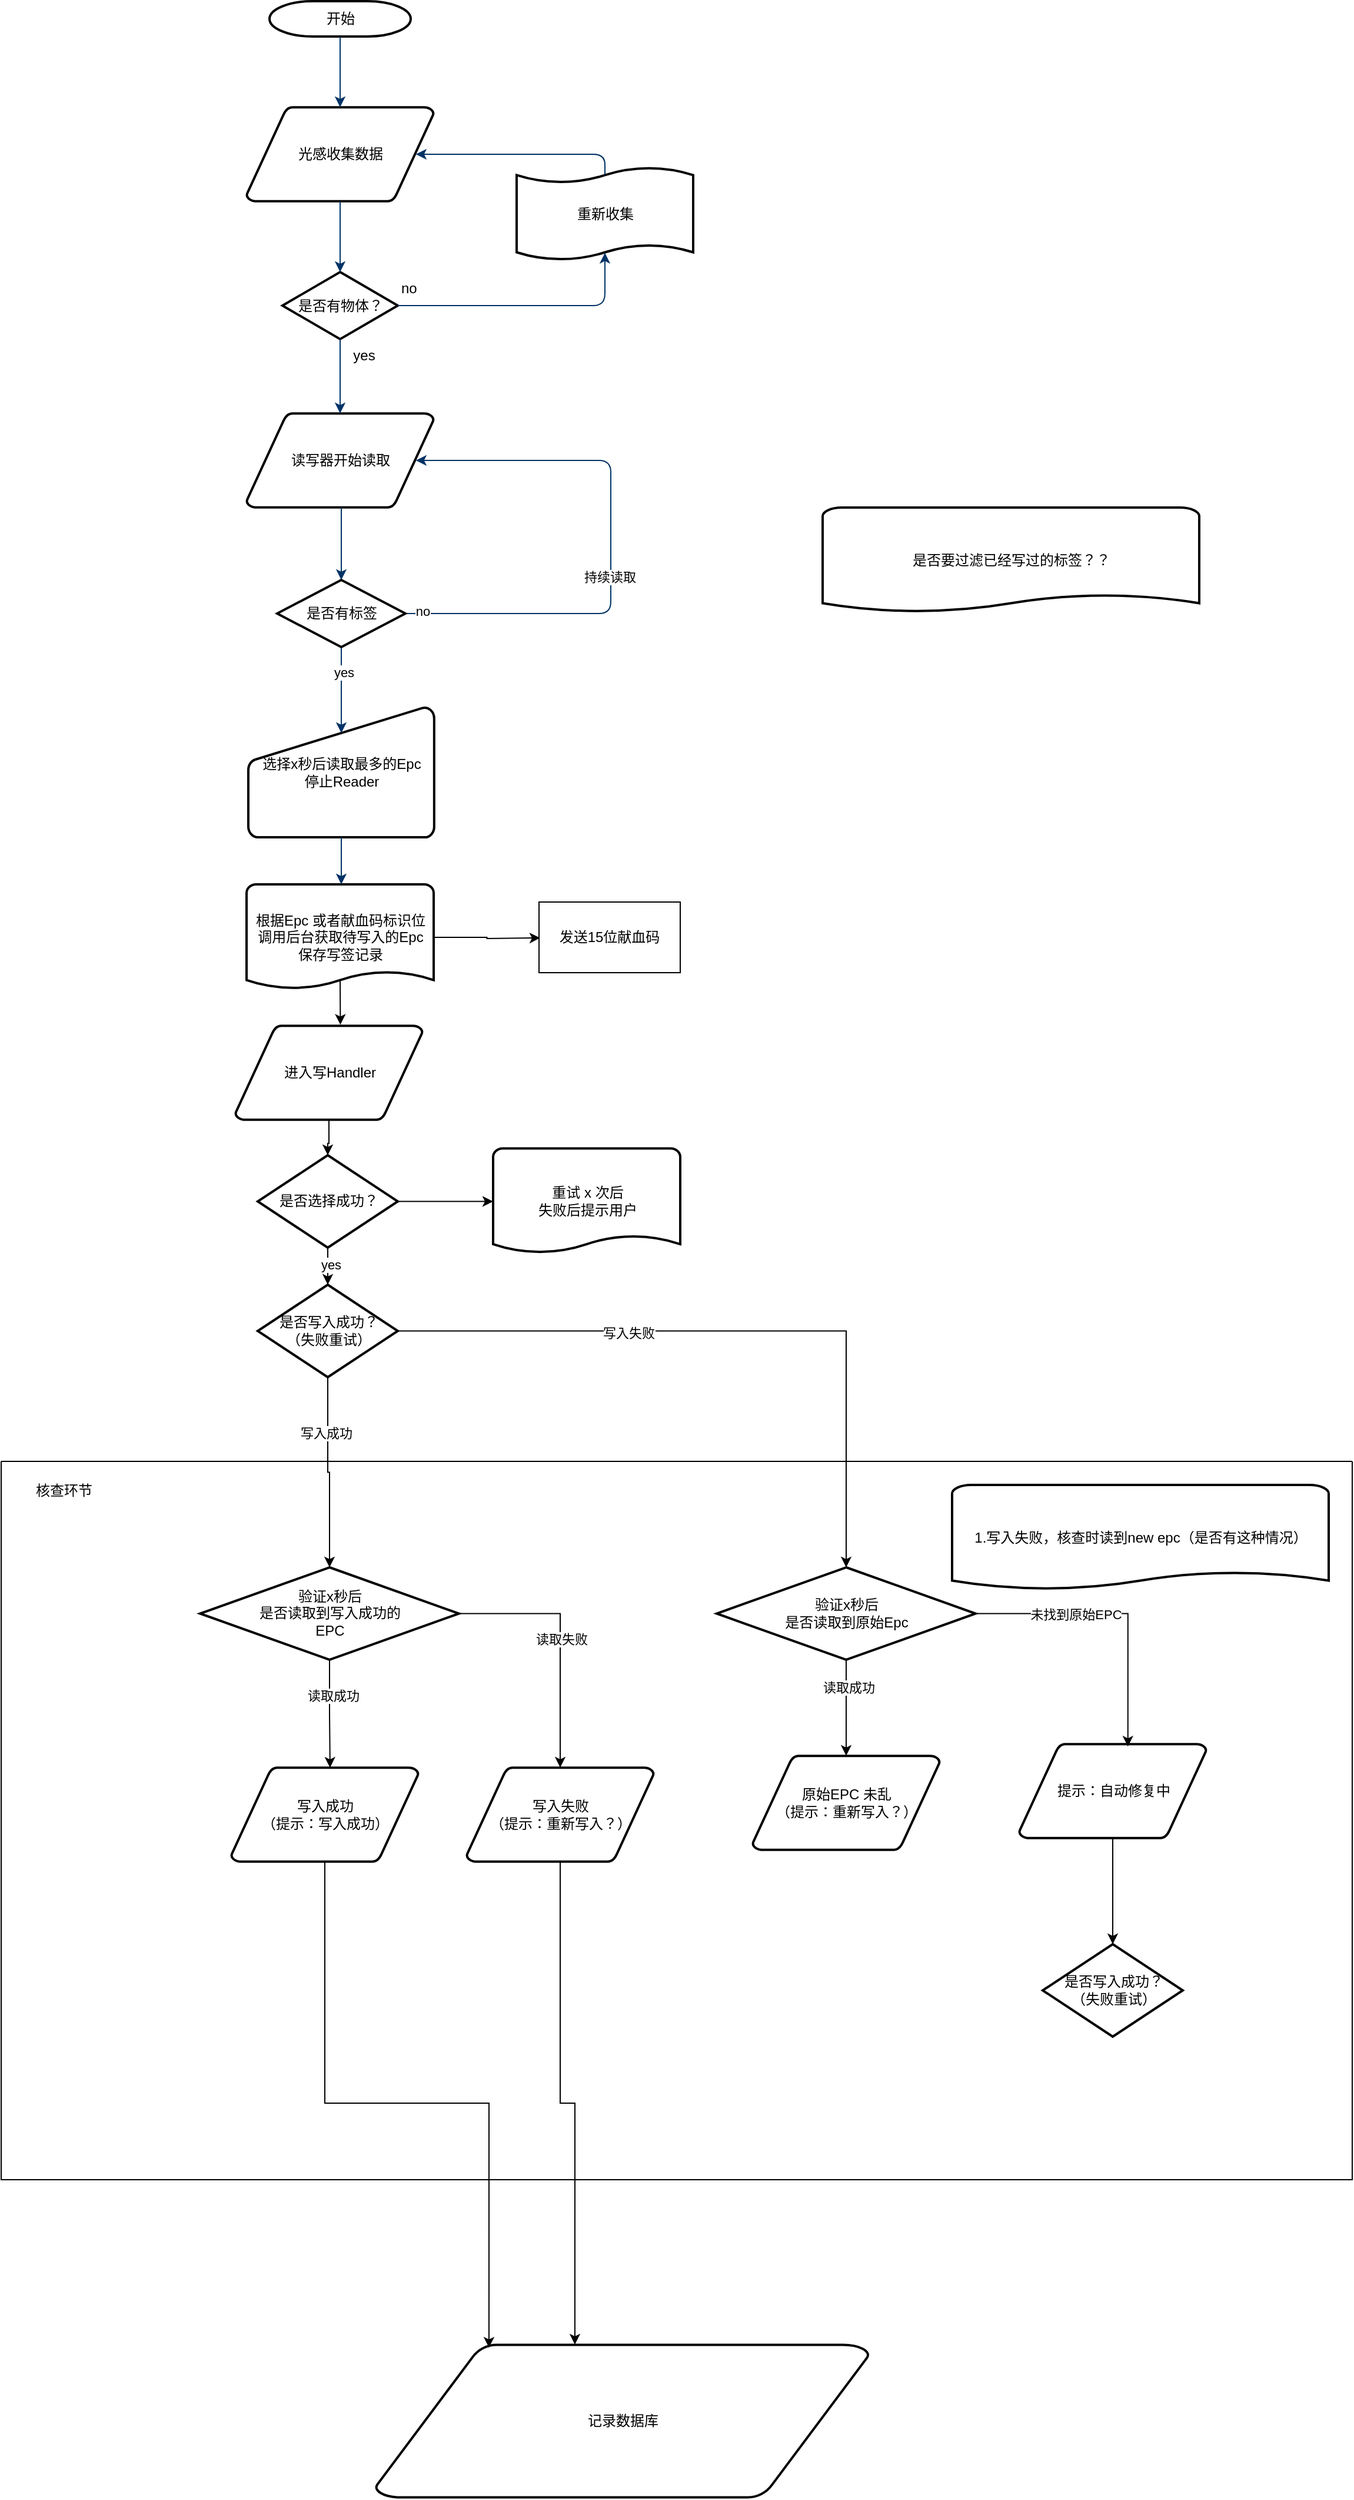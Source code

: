 <mxfile version="25.0.3">
  <diagram id="6a731a19-8d31-9384-78a2-239565b7b9f0" name="Page-1">
    <mxGraphModel dx="1333" dy="914" grid="1" gridSize="10" guides="1" tooltips="1" connect="1" arrows="1" fold="1" page="1" pageScale="1" pageWidth="1169" pageHeight="827" background="none" math="0" shadow="0">
      <root>
        <mxCell id="0" />
        <mxCell id="1" parent="0" />
        <mxCell id="2" value="开始" style="shape=mxgraph.flowchart.terminator;strokeWidth=2;gradientColor=none;gradientDirection=north;fontStyle=0;html=1;" parent="1" vertex="1">
          <mxGeometry x="260" y="160" width="120" height="30" as="geometry" />
        </mxCell>
        <mxCell id="4" value="读写器开始读取" style="shape=mxgraph.flowchart.data;strokeWidth=2;gradientColor=none;gradientDirection=north;fontStyle=0;html=1;" parent="1" vertex="1">
          <mxGeometry x="240.5" y="510" width="159" height="80" as="geometry" />
        </mxCell>
        <mxCell id="5" value="光感收集数据" style="shape=mxgraph.flowchart.data;strokeWidth=2;gradientColor=none;gradientDirection=north;fontStyle=0;html=1;" parent="1" vertex="1">
          <mxGeometry x="240.5" y="250" width="159" height="80" as="geometry" />
        </mxCell>
        <mxCell id="6" value="是否有物体？" style="shape=mxgraph.flowchart.decision;strokeWidth=2;gradientColor=none;gradientDirection=north;fontStyle=0;html=1;" parent="1" vertex="1">
          <mxGeometry x="271" y="390" width="98" height="57" as="geometry" />
        </mxCell>
        <mxCell id="7" style="fontStyle=1;strokeColor=#003366;strokeWidth=1;html=1;entryX=0.5;entryY=0;entryDx=0;entryDy=0;entryPerimeter=0;" parent="1" source="2" target="5" edge="1">
          <mxGeometry relative="1" as="geometry">
            <mxPoint x="320" y="130" as="targetPoint" />
          </mxGeometry>
        </mxCell>
        <mxCell id="9" style="entryX=0.5;entryY=0;entryPerimeter=0;fontStyle=1;strokeColor=#003366;strokeWidth=1;html=1;" parent="1" source="5" target="6" edge="1">
          <mxGeometry relative="1" as="geometry" />
        </mxCell>
        <mxCell id="10" value="" style="edgeStyle=elbowEdgeStyle;elbow=horizontal;entryX=0.5;entryY=0.91;entryPerimeter=0;exitX=1;exitY=0.5;exitPerimeter=0;fontStyle=1;strokeColor=#003366;strokeWidth=1;html=1;" parent="1" source="6" target="51" edge="1">
          <mxGeometry x="381" y="28.5" width="100" height="100" as="geometry">
            <mxPoint x="750" y="447" as="sourcePoint" />
            <mxPoint x="765.395" y="318.5" as="targetPoint" />
            <Array as="points">
              <mxPoint x="545" y="400" />
            </Array>
          </mxGeometry>
        </mxCell>
        <mxCell id="11" value="no" style="text;fontStyle=0;html=1;strokeColor=none;gradientColor=none;fillColor=none;strokeWidth=2;" parent="1" vertex="1">
          <mxGeometry x="370" y="390" width="40" height="26" as="geometry" />
        </mxCell>
        <mxCell id="12" value="" style="edgeStyle=elbowEdgeStyle;elbow=horizontal;fontColor=#001933;fontStyle=1;strokeColor=#003366;strokeWidth=1;html=1;" parent="1" source="6" target="4" edge="1">
          <mxGeometry width="100" height="100" as="geometry">
            <mxPoint y="100" as="sourcePoint" />
            <mxPoint x="100" as="targetPoint" />
          </mxGeometry>
        </mxCell>
        <mxCell id="14" value="yes" style="text;fontStyle=0;html=1;strokeColor=none;gradientColor=none;fillColor=none;strokeWidth=2;align=center;" parent="1" vertex="1">
          <mxGeometry x="320" y="447" width="40" height="26" as="geometry" />
        </mxCell>
        <mxCell id="17" value="" style="edgeStyle=elbowEdgeStyle;elbow=horizontal;fontStyle=1;strokeColor=#003366;strokeWidth=1;html=1;entryX=0.5;entryY=0;entryDx=0;entryDy=0;entryPerimeter=0;" parent="1" source="4" target="-VFkh3BsfnPw2SD_qIt7-55" edge="1">
          <mxGeometry width="100" height="100" as="geometry">
            <mxPoint y="100" as="sourcePoint" />
            <mxPoint x="320.167" y="640" as="targetPoint" />
          </mxGeometry>
        </mxCell>
        <mxCell id="19" value="" style="edgeStyle=elbowEdgeStyle;elbow=vertical;exitX=1;exitY=0.5;exitPerimeter=0;fontStyle=1;strokeColor=#003366;strokeWidth=1;html=1;exitDx=0;exitDy=0;entryX=0.905;entryY=0.5;entryDx=0;entryDy=0;entryPerimeter=0;" parent="1" source="-VFkh3BsfnPw2SD_qIt7-55" target="4" edge="1">
          <mxGeometry width="100" height="100" as="geometry">
            <mxPoint x="384.395" y="680" as="sourcePoint" />
            <mxPoint x="480" y="680" as="targetPoint" />
            <Array as="points">
              <mxPoint x="550" y="620" />
            </Array>
          </mxGeometry>
        </mxCell>
        <mxCell id="-VFkh3BsfnPw2SD_qIt7-57" value="持续读取" style="edgeLabel;html=1;align=center;verticalAlign=middle;resizable=0;points=[];" parent="19" vertex="1" connectable="0">
          <mxGeometry relative="1" as="geometry">
            <mxPoint x="-1" y="29" as="offset" />
          </mxGeometry>
        </mxCell>
        <mxCell id="-VFkh3BsfnPw2SD_qIt7-58" value="no" style="edgeLabel;html=1;align=center;verticalAlign=middle;resizable=0;points=[];" parent="19" vertex="1" connectable="0">
          <mxGeometry relative="1" as="geometry">
            <mxPoint x="-160" y="58" as="offset" />
          </mxGeometry>
        </mxCell>
        <mxCell id="20" value="选择x秒后读取最多的Epc&lt;br&gt;停止Reader" style="shape=mxgraph.flowchart.manual_input;strokeWidth=2;gradientColor=none;gradientDirection=north;fontStyle=0;html=1;" parent="1" vertex="1">
          <mxGeometry x="242" y="760" width="158" height="110" as="geometry" />
        </mxCell>
        <mxCell id="21" value="" style="edgeStyle=elbowEdgeStyle;elbow=horizontal;entryX=0.5;entryY=0.195;entryPerimeter=0;fontStyle=1;strokeColor=#003366;strokeWidth=1;html=1;exitX=0.5;exitY=1;exitDx=0;exitDy=0;exitPerimeter=0;" parent="1" source="-VFkh3BsfnPw2SD_qIt7-55" target="20" edge="1">
          <mxGeometry width="100" height="100" as="geometry">
            <mxPoint x="321" y="720" as="sourcePoint" />
            <mxPoint x="100" as="targetPoint" />
          </mxGeometry>
        </mxCell>
        <mxCell id="-VFkh3BsfnPw2SD_qIt7-59" value="yes" style="edgeLabel;html=1;align=center;verticalAlign=middle;resizable=0;points=[];" parent="21" vertex="1" connectable="0">
          <mxGeometry relative="1" as="geometry">
            <mxPoint x="2" y="-15" as="offset" />
          </mxGeometry>
        </mxCell>
        <mxCell id="5l99on6ANd_aUowF-hH1-82" style="edgeStyle=orthogonalEdgeStyle;rounded=0;orthogonalLoop=1;jettySize=auto;html=1;exitX=1;exitY=0.5;exitDx=0;exitDy=0;exitPerimeter=0;" parent="1" source="22" edge="1">
          <mxGeometry relative="1" as="geometry">
            <mxPoint x="490" y="955.476" as="targetPoint" />
          </mxGeometry>
        </mxCell>
        <mxCell id="22" value="根据Epc 或者献血码标识位&lt;br&gt;&lt;div&gt;调用后台获取待写入的Epc&lt;br&gt;保存写签记录&lt;/div&gt;" style="shape=mxgraph.flowchart.document;strokeWidth=2;gradientColor=none;gradientDirection=north;fontStyle=0;html=1;" parent="1" vertex="1">
          <mxGeometry x="240.5" y="910" width="159" height="90" as="geometry" />
        </mxCell>
        <mxCell id="23" value="" style="edgeStyle=elbowEdgeStyle;elbow=horizontal;exitX=0.5;exitY=1;exitPerimeter=0;fontStyle=1;strokeColor=#003366;strokeWidth=1;html=1;" parent="1" source="20" target="22" edge="1">
          <mxGeometry width="100" height="100" as="geometry">
            <mxPoint y="100" as="sourcePoint" />
            <mxPoint x="100" as="targetPoint" />
          </mxGeometry>
        </mxCell>
        <mxCell id="51" value="重新收集" style="shape=mxgraph.flowchart.paper_tape;strokeWidth=2;gradientColor=none;gradientDirection=north;fontStyle=0;html=1;" parent="1" vertex="1">
          <mxGeometry x="470" y="300" width="150" height="81" as="geometry" />
        </mxCell>
        <mxCell id="52" value="" style="edgeStyle=elbowEdgeStyle;elbow=horizontal;exitX=0.5;exitY=0.09;exitPerimeter=0;entryX=0.905;entryY=0.5;entryPerimeter=0;fontStyle=1;strokeColor=#003366;strokeWidth=1;html=1;" parent="1" source="51" target="5" edge="1">
          <mxGeometry width="100" height="100" as="geometry">
            <mxPoint y="100" as="sourcePoint" />
            <mxPoint x="100" as="targetPoint" />
            <Array as="points">
              <mxPoint x="545" y="300" />
            </Array>
          </mxGeometry>
        </mxCell>
        <mxCell id="-VFkh3BsfnPw2SD_qIt7-55" value="是否有标签" style="shape=mxgraph.flowchart.decision;strokeWidth=2;gradientColor=none;gradientDirection=north;fontStyle=0;html=1;" parent="1" vertex="1">
          <mxGeometry x="266.5" y="651.5" width="109" height="57" as="geometry" />
        </mxCell>
        <mxCell id="-VFkh3BsfnPw2SD_qIt7-71" style="edgeStyle=orthogonalEdgeStyle;rounded=0;orthogonalLoop=1;jettySize=auto;html=1;" parent="1" source="-VFkh3BsfnPw2SD_qIt7-65" target="-VFkh3BsfnPw2SD_qIt7-67" edge="1">
          <mxGeometry relative="1" as="geometry" />
        </mxCell>
        <mxCell id="-VFkh3BsfnPw2SD_qIt7-65" value="进入写Handler" style="shape=mxgraph.flowchart.data;strokeWidth=2;gradientColor=none;gradientDirection=north;fontStyle=0;html=1;" parent="1" vertex="1">
          <mxGeometry x="231" y="1030" width="159" height="80" as="geometry" />
        </mxCell>
        <mxCell id="-VFkh3BsfnPw2SD_qIt7-66" style="edgeStyle=orthogonalEdgeStyle;rounded=0;orthogonalLoop=1;jettySize=auto;html=1;entryX=0.561;entryY=-0.01;entryDx=0;entryDy=0;entryPerimeter=0;exitX=0.5;exitY=0.9;exitDx=0;exitDy=0;exitPerimeter=0;" parent="1" source="22" target="-VFkh3BsfnPw2SD_qIt7-65" edge="1">
          <mxGeometry relative="1" as="geometry" />
        </mxCell>
        <mxCell id="-VFkh3BsfnPw2SD_qIt7-67" value="是否选择成功？" style="shape=mxgraph.flowchart.decision;strokeWidth=2;gradientColor=none;gradientDirection=north;fontStyle=0;html=1;" parent="1" vertex="1">
          <mxGeometry x="250" y="1140" width="119" height="78.5" as="geometry" />
        </mxCell>
        <mxCell id="-VFkh3BsfnPw2SD_qIt7-68" value="重试 x 次后&lt;div&gt;失败后提示用户&lt;/div&gt;" style="shape=mxgraph.flowchart.document;strokeWidth=2;gradientColor=none;gradientDirection=north;fontStyle=0;html=1;" parent="1" vertex="1">
          <mxGeometry x="450" y="1134.25" width="159" height="90" as="geometry" />
        </mxCell>
        <mxCell id="-VFkh3BsfnPw2SD_qIt7-69" value="是否写入成功？&lt;br&gt;（失败重试）" style="shape=mxgraph.flowchart.decision;strokeWidth=2;gradientColor=none;gradientDirection=north;fontStyle=0;html=1;" parent="1" vertex="1">
          <mxGeometry x="250" y="1250" width="119" height="78.5" as="geometry" />
        </mxCell>
        <mxCell id="-VFkh3BsfnPw2SD_qIt7-70" value="验证x秒后&lt;br&gt;是否读取到写入成功的&lt;div&gt;EPC&lt;/div&gt;" style="shape=mxgraph.flowchart.decision;strokeWidth=2;gradientColor=none;gradientDirection=north;fontStyle=0;html=1;" parent="1" vertex="1">
          <mxGeometry x="201" y="1490" width="220" height="78.5" as="geometry" />
        </mxCell>
        <mxCell id="-VFkh3BsfnPw2SD_qIt7-75" style="edgeStyle=orthogonalEdgeStyle;rounded=0;orthogonalLoop=1;jettySize=auto;html=1;entryX=0.5;entryY=0;entryDx=0;entryDy=0;entryPerimeter=0;" parent="1" source="-VFkh3BsfnPw2SD_qIt7-67" target="-VFkh3BsfnPw2SD_qIt7-69" edge="1">
          <mxGeometry relative="1" as="geometry" />
        </mxCell>
        <mxCell id="-VFkh3BsfnPw2SD_qIt7-76" value="yes" style="edgeLabel;html=1;align=center;verticalAlign=middle;resizable=0;points=[];" parent="-VFkh3BsfnPw2SD_qIt7-75" vertex="1" connectable="0">
          <mxGeometry x="-0.43" y="2" relative="1" as="geometry">
            <mxPoint as="offset" />
          </mxGeometry>
        </mxCell>
        <mxCell id="-VFkh3BsfnPw2SD_qIt7-79" style="edgeStyle=orthogonalEdgeStyle;rounded=0;orthogonalLoop=1;jettySize=auto;html=1;entryX=0.5;entryY=0;entryDx=0;entryDy=0;entryPerimeter=0;" parent="1" source="-VFkh3BsfnPw2SD_qIt7-69" target="-VFkh3BsfnPw2SD_qIt7-70" edge="1">
          <mxGeometry relative="1" as="geometry" />
        </mxCell>
        <mxCell id="-VFkh3BsfnPw2SD_qIt7-80" value="写入成功" style="edgeLabel;html=1;align=center;verticalAlign=middle;resizable=0;points=[];" parent="-VFkh3BsfnPw2SD_qIt7-79" vertex="1" connectable="0">
          <mxGeometry x="-0.422" y="-2" relative="1" as="geometry">
            <mxPoint as="offset" />
          </mxGeometry>
        </mxCell>
        <mxCell id="-VFkh3BsfnPw2SD_qIt7-81" style="edgeStyle=orthogonalEdgeStyle;rounded=0;orthogonalLoop=1;jettySize=auto;html=1;entryX=0;entryY=0.5;entryDx=0;entryDy=0;entryPerimeter=0;" parent="1" source="-VFkh3BsfnPw2SD_qIt7-67" target="-VFkh3BsfnPw2SD_qIt7-68" edge="1">
          <mxGeometry relative="1" as="geometry" />
        </mxCell>
        <mxCell id="-VFkh3BsfnPw2SD_qIt7-84" value="写入成功&lt;br&gt;（提示：写入成功）" style="shape=mxgraph.flowchart.data;strokeWidth=2;gradientColor=none;gradientDirection=north;fontStyle=0;html=1;" parent="1" vertex="1">
          <mxGeometry x="227.5" y="1660" width="159" height="80" as="geometry" />
        </mxCell>
        <mxCell id="5l99on6ANd_aUowF-hH1-57" value="验证x秒后&lt;br&gt;是否读取到原始Epc" style="shape=mxgraph.flowchart.decision;strokeWidth=2;gradientColor=none;gradientDirection=north;fontStyle=0;html=1;" parent="1" vertex="1">
          <mxGeometry x="640" y="1490" width="220" height="78.5" as="geometry" />
        </mxCell>
        <mxCell id="5l99on6ANd_aUowF-hH1-58" style="edgeStyle=orthogonalEdgeStyle;rounded=0;orthogonalLoop=1;jettySize=auto;html=1;entryX=0.5;entryY=0;entryDx=0;entryDy=0;entryPerimeter=0;" parent="1" source="-VFkh3BsfnPw2SD_qIt7-69" target="5l99on6ANd_aUowF-hH1-57" edge="1">
          <mxGeometry relative="1" as="geometry" />
        </mxCell>
        <mxCell id="5l99on6ANd_aUowF-hH1-59" value="写入失败" style="edgeLabel;html=1;align=center;verticalAlign=middle;resizable=0;points=[];" parent="5l99on6ANd_aUowF-hH1-58" vertex="1" connectable="0">
          <mxGeometry x="-0.328" y="-1" relative="1" as="geometry">
            <mxPoint as="offset" />
          </mxGeometry>
        </mxCell>
        <mxCell id="5l99on6ANd_aUowF-hH1-60" style="edgeStyle=orthogonalEdgeStyle;rounded=0;orthogonalLoop=1;jettySize=auto;html=1;entryX=0.528;entryY=0.001;entryDx=0;entryDy=0;entryPerimeter=0;" parent="1" source="-VFkh3BsfnPw2SD_qIt7-70" target="-VFkh3BsfnPw2SD_qIt7-84" edge="1">
          <mxGeometry relative="1" as="geometry" />
        </mxCell>
        <mxCell id="5l99on6ANd_aUowF-hH1-61" value="读取成功" style="edgeLabel;html=1;align=center;verticalAlign=middle;resizable=0;points=[];" parent="5l99on6ANd_aUowF-hH1-60" vertex="1" connectable="0">
          <mxGeometry x="-0.344" y="3" relative="1" as="geometry">
            <mxPoint as="offset" />
          </mxGeometry>
        </mxCell>
        <mxCell id="5l99on6ANd_aUowF-hH1-62" value="写入失败&lt;br&gt;（提示：重新写入？）" style="shape=mxgraph.flowchart.data;strokeWidth=2;gradientColor=none;gradientDirection=north;fontStyle=0;html=1;" parent="1" vertex="1">
          <mxGeometry x="427.5" y="1660" width="159" height="80" as="geometry" />
        </mxCell>
        <mxCell id="5l99on6ANd_aUowF-hH1-63" style="edgeStyle=orthogonalEdgeStyle;rounded=0;orthogonalLoop=1;jettySize=auto;html=1;entryX=0.5;entryY=0;entryDx=0;entryDy=0;entryPerimeter=0;" parent="1" source="-VFkh3BsfnPw2SD_qIt7-70" target="5l99on6ANd_aUowF-hH1-62" edge="1">
          <mxGeometry relative="1" as="geometry" />
        </mxCell>
        <mxCell id="5l99on6ANd_aUowF-hH1-67" value="读取失败" style="edgeLabel;html=1;align=center;verticalAlign=middle;resizable=0;points=[];" parent="5l99on6ANd_aUowF-hH1-63" vertex="1" connectable="0">
          <mxGeometry x="-0.007" y="1" relative="1" as="geometry">
            <mxPoint as="offset" />
          </mxGeometry>
        </mxCell>
        <mxCell id="5l99on6ANd_aUowF-hH1-64" value="原始EPC 未乱&lt;br&gt;（提示：重新写入？）" style="shape=mxgraph.flowchart.data;strokeWidth=2;gradientColor=none;gradientDirection=north;fontStyle=0;html=1;" parent="1" vertex="1">
          <mxGeometry x="670.5" y="1650" width="159" height="80" as="geometry" />
        </mxCell>
        <mxCell id="5l99on6ANd_aUowF-hH1-65" value="提示：自动修复中" style="shape=mxgraph.flowchart.data;strokeWidth=2;gradientColor=none;gradientDirection=north;fontStyle=0;html=1;" parent="1" vertex="1">
          <mxGeometry x="897" y="1640" width="159" height="80" as="geometry" />
        </mxCell>
        <mxCell id="5l99on6ANd_aUowF-hH1-66" style="edgeStyle=orthogonalEdgeStyle;rounded=0;orthogonalLoop=1;jettySize=auto;html=1;entryX=0.5;entryY=0;entryDx=0;entryDy=0;entryPerimeter=0;" parent="1" source="5l99on6ANd_aUowF-hH1-57" target="5l99on6ANd_aUowF-hH1-64" edge="1">
          <mxGeometry relative="1" as="geometry" />
        </mxCell>
        <mxCell id="5l99on6ANd_aUowF-hH1-68" value="读取成功" style="edgeLabel;html=1;align=center;verticalAlign=middle;resizable=0;points=[];" parent="5l99on6ANd_aUowF-hH1-66" vertex="1" connectable="0">
          <mxGeometry x="-0.428" y="2" relative="1" as="geometry">
            <mxPoint as="offset" />
          </mxGeometry>
        </mxCell>
        <mxCell id="5l99on6ANd_aUowF-hH1-69" style="edgeStyle=orthogonalEdgeStyle;rounded=0;orthogonalLoop=1;jettySize=auto;html=1;entryX=0.581;entryY=0.027;entryDx=0;entryDy=0;entryPerimeter=0;" parent="1" source="5l99on6ANd_aUowF-hH1-57" target="5l99on6ANd_aUowF-hH1-65" edge="1">
          <mxGeometry relative="1" as="geometry" />
        </mxCell>
        <mxCell id="DVidga_Z1BIldywWT1oF-52" value="未找到原始EPC" style="edgeLabel;html=1;align=center;verticalAlign=middle;resizable=0;points=[];" vertex="1" connectable="0" parent="5l99on6ANd_aUowF-hH1-69">
          <mxGeometry x="-0.301" relative="1" as="geometry">
            <mxPoint as="offset" />
          </mxGeometry>
        </mxCell>
        <mxCell id="5l99on6ANd_aUowF-hH1-70" value="记录数据库" style="shape=mxgraph.flowchart.data;strokeWidth=2;gradientColor=none;gradientDirection=north;fontStyle=0;html=1;" parent="1" vertex="1">
          <mxGeometry x="350" y="2150" width="419.5" height="130" as="geometry" />
        </mxCell>
        <mxCell id="5l99on6ANd_aUowF-hH1-71" style="edgeStyle=orthogonalEdgeStyle;rounded=0;orthogonalLoop=1;jettySize=auto;html=1;entryX=0.23;entryY=0.02;entryDx=0;entryDy=0;entryPerimeter=0;" parent="1" source="-VFkh3BsfnPw2SD_qIt7-84" target="5l99on6ANd_aUowF-hH1-70" edge="1">
          <mxGeometry relative="1" as="geometry" />
        </mxCell>
        <mxCell id="5l99on6ANd_aUowF-hH1-72" style="edgeStyle=orthogonalEdgeStyle;rounded=0;orthogonalLoop=1;jettySize=auto;html=1;entryX=0.404;entryY=0;entryDx=0;entryDy=0;entryPerimeter=0;" parent="1" source="5l99on6ANd_aUowF-hH1-62" target="5l99on6ANd_aUowF-hH1-70" edge="1">
          <mxGeometry relative="1" as="geometry" />
        </mxCell>
        <mxCell id="5l99on6ANd_aUowF-hH1-79" value="" style="swimlane;startSize=0;" parent="1" vertex="1">
          <mxGeometry x="32" y="1400" width="1148" height="610" as="geometry" />
        </mxCell>
        <mxCell id="5l99on6ANd_aUowF-hH1-80" value="核查环节" style="text;html=1;align=center;verticalAlign=middle;resizable=0;points=[];autosize=1;strokeColor=none;fillColor=none;" parent="5l99on6ANd_aUowF-hH1-79" vertex="1">
          <mxGeometry x="18" y="10" width="70" height="30" as="geometry" />
        </mxCell>
        <mxCell id="rIQcrwHjgIx_UqIxxkkd-52" value="1.写入失败，核查时读到new epc（是否有这种情况）" style="shape=mxgraph.flowchart.document;strokeWidth=2;gradientColor=none;gradientDirection=north;fontStyle=0;html=1;" parent="5l99on6ANd_aUowF-hH1-79" vertex="1">
          <mxGeometry x="808" y="20" width="320" height="90" as="geometry" />
        </mxCell>
        <mxCell id="DVidga_Z1BIldywWT1oF-53" value="是否写入成功？&lt;br&gt;（失败重试）" style="shape=mxgraph.flowchart.decision;strokeWidth=2;gradientColor=none;gradientDirection=north;fontStyle=0;html=1;" vertex="1" parent="5l99on6ANd_aUowF-hH1-79">
          <mxGeometry x="885" y="410" width="119" height="78.5" as="geometry" />
        </mxCell>
        <mxCell id="5l99on6ANd_aUowF-hH1-81" value="是否要过滤已经写过的标签？？" style="shape=mxgraph.flowchart.document;strokeWidth=2;gradientColor=none;gradientDirection=north;fontStyle=0;html=1;" parent="1" vertex="1">
          <mxGeometry x="730" y="590" width="320" height="90" as="geometry" />
        </mxCell>
        <mxCell id="5l99on6ANd_aUowF-hH1-83" value="发送15位献血码" style="rounded=0;whiteSpace=wrap;html=1;" parent="1" vertex="1">
          <mxGeometry x="489" y="925" width="120" height="60" as="geometry" />
        </mxCell>
        <mxCell id="DVidga_Z1BIldywWT1oF-54" style="edgeStyle=orthogonalEdgeStyle;rounded=0;orthogonalLoop=1;jettySize=auto;html=1;entryX=0.5;entryY=0;entryDx=0;entryDy=0;entryPerimeter=0;" edge="1" parent="1" source="5l99on6ANd_aUowF-hH1-65" target="DVidga_Z1BIldywWT1oF-53">
          <mxGeometry relative="1" as="geometry" />
        </mxCell>
      </root>
    </mxGraphModel>
  </diagram>
</mxfile>
